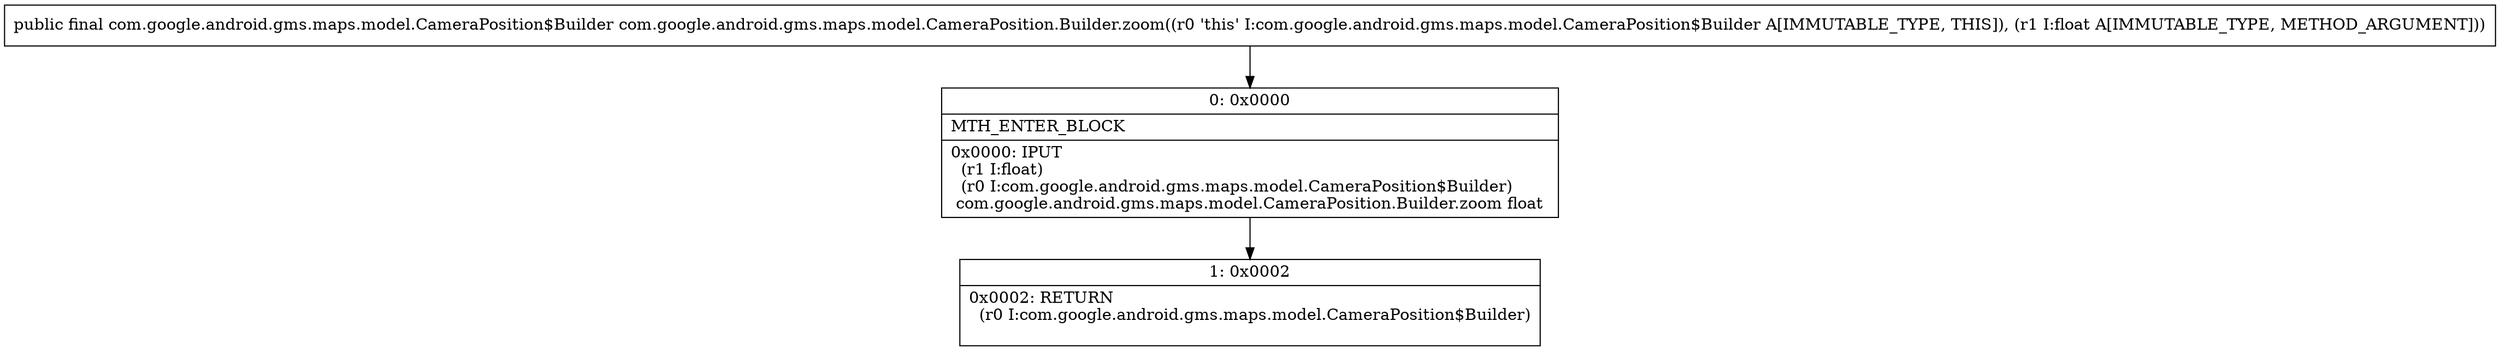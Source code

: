 digraph "CFG forcom.google.android.gms.maps.model.CameraPosition.Builder.zoom(F)Lcom\/google\/android\/gms\/maps\/model\/CameraPosition$Builder;" {
Node_0 [shape=record,label="{0\:\ 0x0000|MTH_ENTER_BLOCK\l|0x0000: IPUT  \l  (r1 I:float)\l  (r0 I:com.google.android.gms.maps.model.CameraPosition$Builder)\l com.google.android.gms.maps.model.CameraPosition.Builder.zoom float \l}"];
Node_1 [shape=record,label="{1\:\ 0x0002|0x0002: RETURN  \l  (r0 I:com.google.android.gms.maps.model.CameraPosition$Builder)\l \l}"];
MethodNode[shape=record,label="{public final com.google.android.gms.maps.model.CameraPosition$Builder com.google.android.gms.maps.model.CameraPosition.Builder.zoom((r0 'this' I:com.google.android.gms.maps.model.CameraPosition$Builder A[IMMUTABLE_TYPE, THIS]), (r1 I:float A[IMMUTABLE_TYPE, METHOD_ARGUMENT])) }"];
MethodNode -> Node_0;
Node_0 -> Node_1;
}

